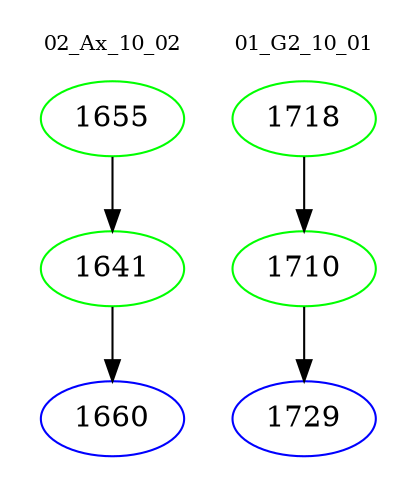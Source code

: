 digraph{
subgraph cluster_0 {
color = white
label = "02_Ax_10_02";
fontsize=10;
T0_1655 [label="1655", color="green"]
T0_1655 -> T0_1641 [color="black"]
T0_1641 [label="1641", color="green"]
T0_1641 -> T0_1660 [color="black"]
T0_1660 [label="1660", color="blue"]
}
subgraph cluster_1 {
color = white
label = "01_G2_10_01";
fontsize=10;
T1_1718 [label="1718", color="green"]
T1_1718 -> T1_1710 [color="black"]
T1_1710 [label="1710", color="green"]
T1_1710 -> T1_1729 [color="black"]
T1_1729 [label="1729", color="blue"]
}
}
